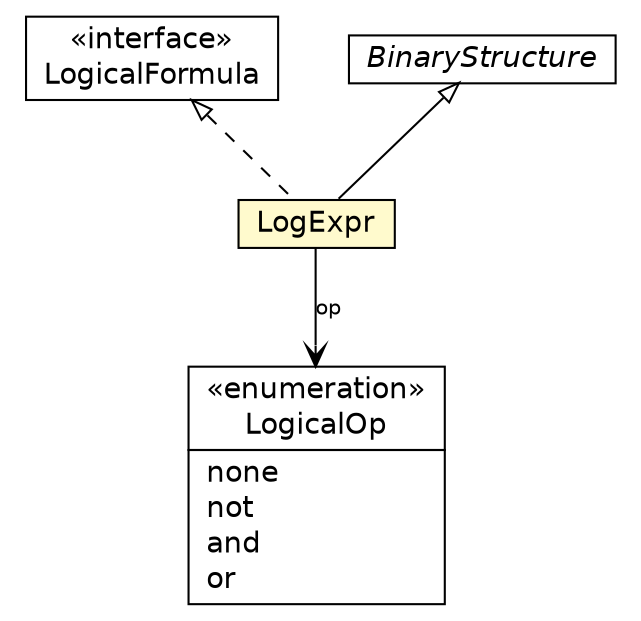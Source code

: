 #!/usr/local/bin/dot
#
# Class diagram 
# Generated by UMLGraph version 5.1 (http://www.umlgraph.org/)
#

digraph G {
	edge [fontname="Helvetica",fontsize=10,labelfontname="Helvetica",labelfontsize=10];
	node [fontname="Helvetica",fontsize=10,shape=plaintext];
	nodesep=0.25;
	ranksep=0.5;
	// jason.asSyntax.LogicalFormula
	c18096 [label=<<table title="jason.asSyntax.LogicalFormula" border="0" cellborder="1" cellspacing="0" cellpadding="2" port="p" href="./LogicalFormula.html">
		<tr><td><table border="0" cellspacing="0" cellpadding="1">
<tr><td align="center" balign="center"> &#171;interface&#187; </td></tr>
<tr><td align="center" balign="center"> LogicalFormula </td></tr>
		</table></td></tr>
		</table>>, fontname="Helvetica", fontcolor="black", fontsize=14.0];
	// jason.asSyntax.LogExpr
	c18097 [label=<<table title="jason.asSyntax.LogExpr" border="0" cellborder="1" cellspacing="0" cellpadding="2" port="p" bgcolor="lemonChiffon" href="./LogExpr.html">
		<tr><td><table border="0" cellspacing="0" cellpadding="1">
<tr><td align="center" balign="center"> LogExpr </td></tr>
		</table></td></tr>
		</table>>, fontname="Helvetica", fontcolor="black", fontsize=14.0];
	// jason.asSyntax.LogExpr.LogicalOp
	c18098 [label=<<table title="jason.asSyntax.LogExpr.LogicalOp" border="0" cellborder="1" cellspacing="0" cellpadding="2" port="p" href="./LogExpr.LogicalOp.html">
		<tr><td><table border="0" cellspacing="0" cellpadding="1">
<tr><td align="center" balign="center"> &#171;enumeration&#187; </td></tr>
<tr><td align="center" balign="center"> LogicalOp </td></tr>
		</table></td></tr>
		<tr><td><table border="0" cellspacing="0" cellpadding="1">
<tr><td align="left" balign="left"> none </td></tr>
<tr><td align="left" balign="left"> not </td></tr>
<tr><td align="left" balign="left"> and </td></tr>
<tr><td align="left" balign="left"> or </td></tr>
		</table></td></tr>
		</table>>, fontname="Helvetica", fontcolor="black", fontsize=14.0];
	// jason.asSyntax.BinaryStructure
	c18107 [label=<<table title="jason.asSyntax.BinaryStructure" border="0" cellborder="1" cellspacing="0" cellpadding="2" port="p" href="./BinaryStructure.html">
		<tr><td><table border="0" cellspacing="0" cellpadding="1">
<tr><td align="center" balign="center"><font face="Helvetica-Oblique"> BinaryStructure </font></td></tr>
		</table></td></tr>
		</table>>, fontname="Helvetica", fontcolor="black", fontsize=14.0];
	//jason.asSyntax.LogExpr extends jason.asSyntax.BinaryStructure
	c18107:p -> c18097:p [dir=back,arrowtail=empty];
	//jason.asSyntax.LogExpr implements jason.asSyntax.LogicalFormula
	c18096:p -> c18097:p [dir=back,arrowtail=empty,style=dashed];
	// jason.asSyntax.LogExpr NAVASSOC jason.asSyntax.LogExpr.LogicalOp
	c18097:p -> c18098:p [taillabel="", label="op", headlabel="", fontname="Helvetica", fontcolor="black", fontsize=10.0, color="black", arrowhead=open];
}

